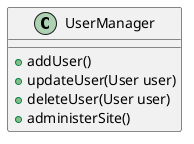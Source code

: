 @startuml UserManager

Class UserManager {

    + addUser()
    + updateUser(User user)
    + deleteUser(User user)
    + administerSite()
    
}

@enduml